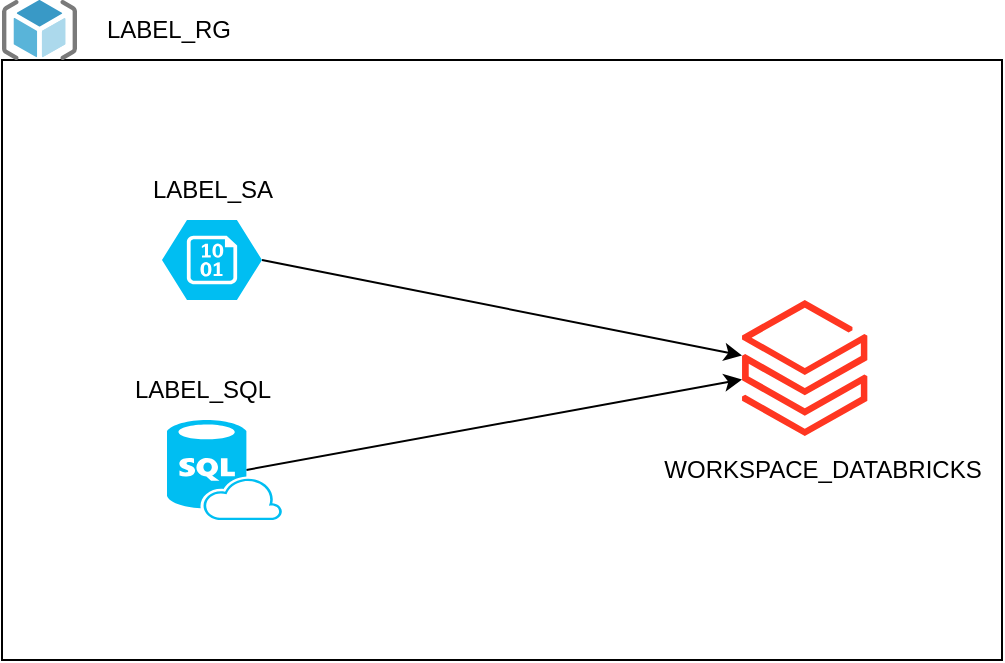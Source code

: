 <mxfile>
    <diagram id="HlJvIgK21p4Qa3qNQOSd" name="Page-1">
        <mxGraphModel dx="943" dy="461" grid="1" gridSize="10" guides="1" tooltips="1" connect="1" arrows="1" fold="1" page="1" pageScale="1" pageWidth="827" pageHeight="1169" math="0" shadow="0">
            <root>
                <mxCell id="0"/>
                <mxCell id="1" parent="0"/>
                <mxCell id="2" value="" style="whiteSpace=wrap;html=1;fillColor=none;" vertex="1" parent="1">
                    <mxGeometry x="130" y="130" width="500" height="300" as="geometry"/>
                </mxCell>
                <mxCell id="3" value="" style="sketch=0;aspect=fixed;html=1;points=[];align=center;image;fontSize=12;image=img/lib/mscae/ResourceGroup.svg;fillColor=none;" vertex="1" parent="1">
                    <mxGeometry x="130" y="100" width="37.5" height="30" as="geometry"/>
                </mxCell>
                <mxCell id="15" style="edgeStyle=none;html=1;exitX=1;exitY=0.5;exitDx=0;exitDy=0;exitPerimeter=0;" edge="1" parent="1" source="5" target="12">
                    <mxGeometry relative="1" as="geometry"/>
                </mxCell>
                <mxCell id="5" value="" style="verticalLabelPosition=bottom;html=1;verticalAlign=top;align=center;strokeColor=none;fillColor=#00BEF2;shape=mxgraph.azure.storage_blob;" vertex="1" parent="1">
                    <mxGeometry x="210" y="210" width="50" height="40" as="geometry"/>
                </mxCell>
                <mxCell id="7" value="LABEL_RG" style="text;html=1;align=center;verticalAlign=middle;resizable=0;points=[];autosize=1;strokeColor=none;fillColor=none;" vertex="1" parent="1">
                    <mxGeometry x="167.5" y="100" width="90" height="30" as="geometry"/>
                </mxCell>
                <mxCell id="8" value="LABEL_SA" style="text;html=1;align=center;verticalAlign=middle;resizable=0;points=[];autosize=1;strokeColor=none;fillColor=none;" vertex="1" parent="1">
                    <mxGeometry x="195" y="180" width="80" height="30" as="geometry"/>
                </mxCell>
                <mxCell id="16" style="edgeStyle=none;html=1;exitX=0.69;exitY=0.5;exitDx=0;exitDy=0;exitPerimeter=0;" edge="1" parent="1" source="10" target="12">
                    <mxGeometry relative="1" as="geometry"/>
                </mxCell>
                <mxCell id="10" value="" style="verticalLabelPosition=bottom;html=1;verticalAlign=top;align=center;strokeColor=none;fillColor=#00BEF2;shape=mxgraph.azure.sql_database_sql_azure;" vertex="1" parent="1">
                    <mxGeometry x="212.5" y="310" width="57.5" height="50" as="geometry"/>
                </mxCell>
                <mxCell id="11" value="LABEL_SQL" style="text;html=1;align=center;verticalAlign=middle;resizable=0;points=[];autosize=1;strokeColor=none;fillColor=none;" vertex="1" parent="1">
                    <mxGeometry x="185" y="280" width="90" height="30" as="geometry"/>
                </mxCell>
                <mxCell id="12" value="" style="aspect=fixed;html=1;points=[];align=center;image;fontSize=12;image=img/lib/azure2/analytics/Azure_Databricks.svg;fillColor=none;" vertex="1" parent="1">
                    <mxGeometry x="500" y="250" width="62.8" height="68" as="geometry"/>
                </mxCell>
                <mxCell id="14" value="WORKSPACE_DATABRICKS" style="text;html=1;align=center;verticalAlign=middle;resizable=0;points=[];autosize=1;strokeColor=none;fillColor=none;" vertex="1" parent="1">
                    <mxGeometry x="450" y="320" width="180" height="30" as="geometry"/>
                </mxCell>
            </root>
        </mxGraphModel>
    </diagram>
</mxfile>
